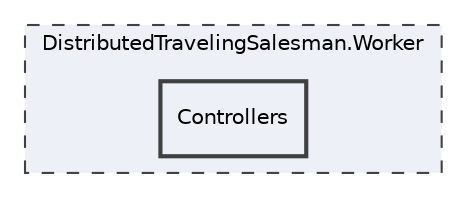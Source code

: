 digraph "DistributedTravelingSalesman.Worker/Controllers"
{
 // INTERACTIVE_SVG=YES
 // LATEX_PDF_SIZE
  edge [fontname="Helvetica",fontsize="10",labelfontname="Helvetica",labelfontsize="10"];
  node [fontname="Helvetica",fontsize="10",shape=record];
  compound=true
  subgraph clusterdir_ca7b48cdf4de26c03fd638309a8b5b0b {
    graph [ bgcolor="#edf0f7", pencolor="grey25", style="filled,dashed,", label="DistributedTravelingSalesman.Worker", fontname="Helvetica", fontsize="10", URL="dir_ca7b48cdf4de26c03fd638309a8b5b0b.html"]
  dir_0d7e143caaa48abe086a648e813be678 [shape=box, label="Controllers", style="filled,bold,", fillcolor="#edf0f7", color="grey25", URL="dir_0d7e143caaa48abe086a648e813be678.html"];
  }
}
